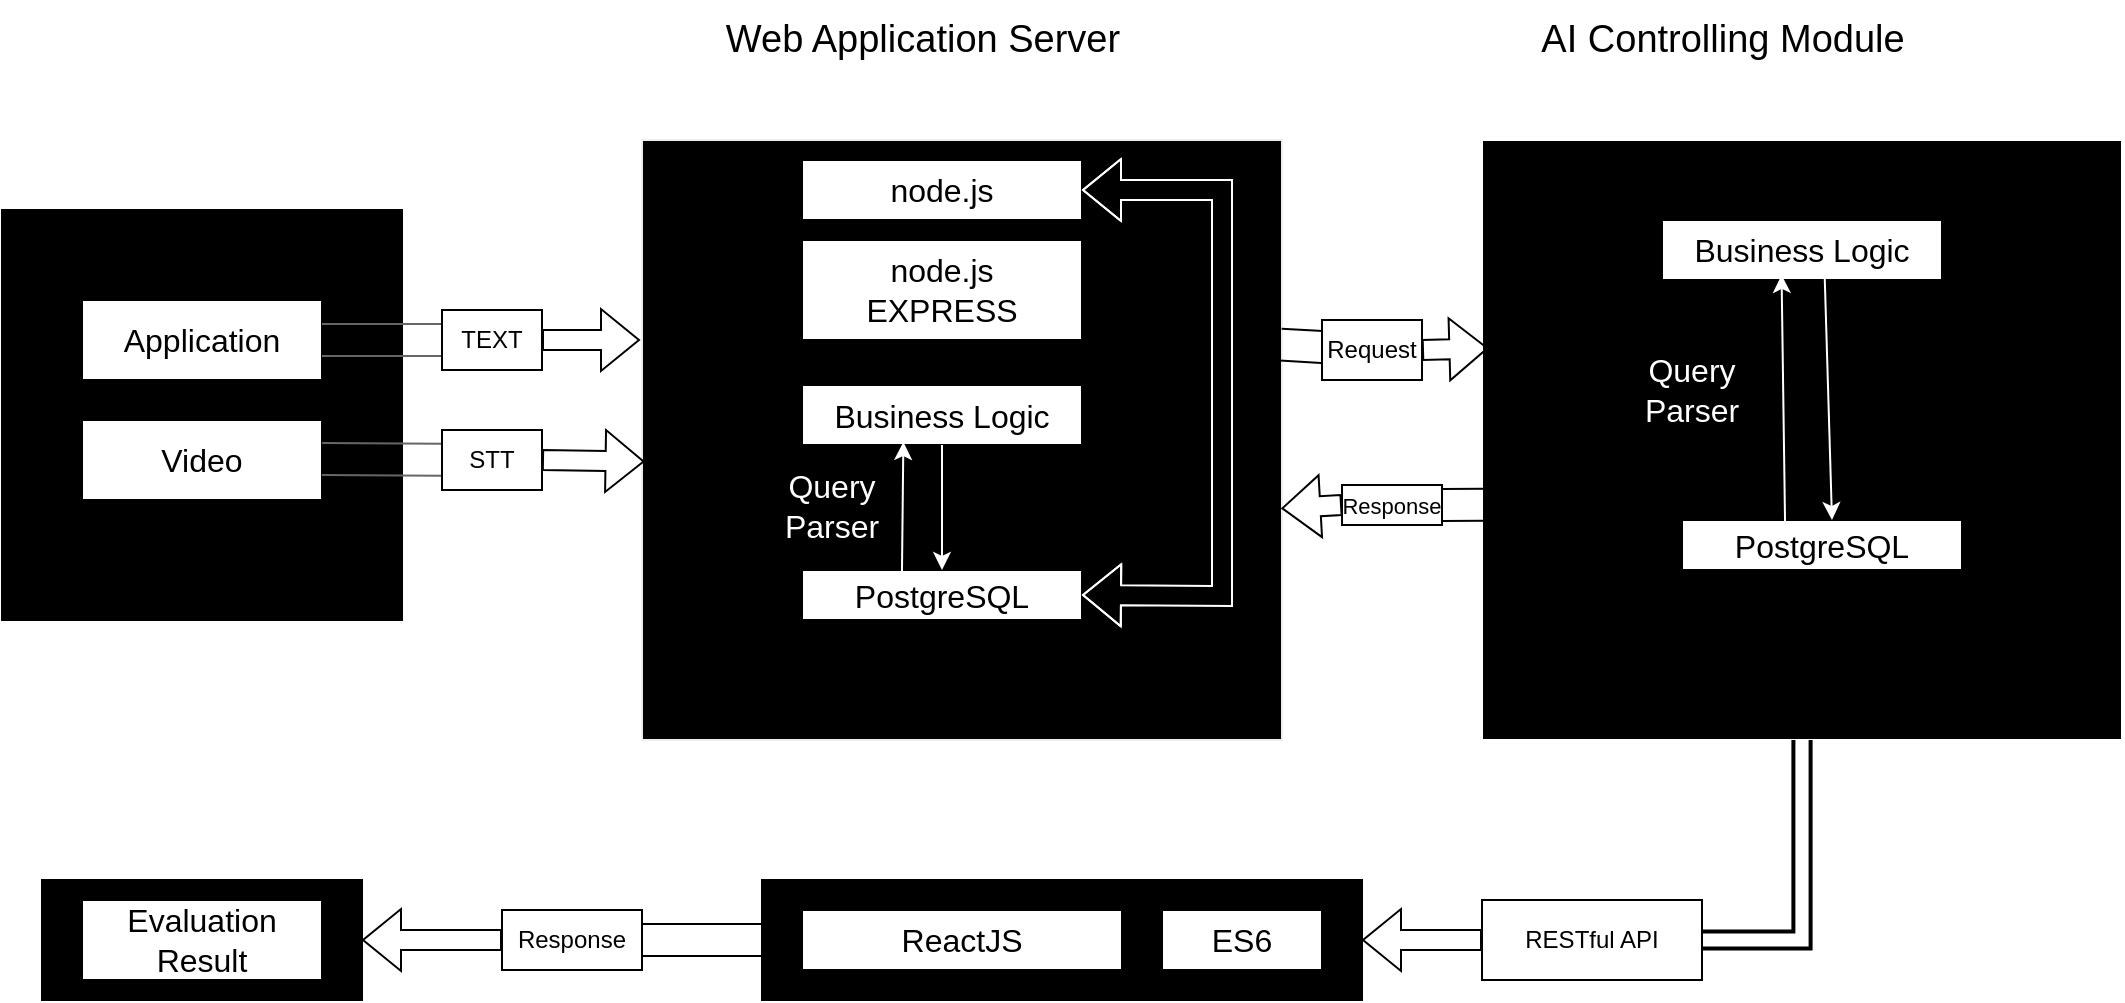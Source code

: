 <mxfile version="24.9.0">
  <diagram name="Page-1" id="RyNartmelsD03x8TCjLp">
    <mxGraphModel dx="1221" dy="765" grid="1" gridSize="10" guides="1" tooltips="1" connect="1" arrows="1" fold="1" page="1" pageScale="1" pageWidth="1100" pageHeight="850" background="#ffffff" math="0" shadow="0">
      <root>
        <mxCell id="0" />
        <mxCell id="1" parent="0" />
        <mxCell id="lgbUiLvbumEGeiSwcch6-1" value="" style="rounded=0;whiteSpace=wrap;html=1;fillColor=#000000;strokeColor=#ededed;" parent="1" vertex="1">
          <mxGeometry x="340" y="210" width="320" height="300" as="geometry" />
        </mxCell>
        <mxCell id="lgbUiLvbumEGeiSwcch6-2" value="&lt;font style=&quot;font-size: 19px;&quot;&gt;Web Application Server&lt;/font&gt;" style="text;html=1;align=center;verticalAlign=middle;resizable=0;points=[];autosize=1;strokeColor=none;fillColor=none;" parent="1" vertex="1">
          <mxGeometry x="370" y="140" width="220" height="40" as="geometry" />
        </mxCell>
        <mxCell id="lgbUiLvbumEGeiSwcch6-5" value="" style="rounded=0;whiteSpace=wrap;html=1;fillColor=#000000;" parent="1" vertex="1">
          <mxGeometry x="20" y="245" width="200" height="205" as="geometry" />
        </mxCell>
        <mxCell id="lgbUiLvbumEGeiSwcch6-6" value="&lt;font style=&quot;font-size: 16px;&quot;&gt;Application&lt;/font&gt;" style="rounded=0;whiteSpace=wrap;html=1;" parent="1" vertex="1">
          <mxGeometry x="60" y="290" width="120" height="40" as="geometry" />
        </mxCell>
        <mxCell id="lgbUiLvbumEGeiSwcch6-7" value="&lt;font style=&quot;font-size: 16px;&quot;&gt;Video&lt;/font&gt;" style="rounded=0;whiteSpace=wrap;html=1;" parent="1" vertex="1">
          <mxGeometry x="60" y="350" width="120" height="40" as="geometry" />
        </mxCell>
        <mxCell id="lgbUiLvbumEGeiSwcch6-18" value="" style="shape=link;html=1;rounded=0;width=16;fillColor=#f5f5f5;strokeColor=#666666;" parent="1" target="lgbUiLvbumEGeiSwcch6-22" edge="1">
          <mxGeometry width="100" relative="1" as="geometry">
            <mxPoint x="180" y="369.5" as="sourcePoint" />
            <mxPoint x="240" y="370" as="targetPoint" />
          </mxGeometry>
        </mxCell>
        <mxCell id="lgbUiLvbumEGeiSwcch6-22" value="STT" style="rounded=0;whiteSpace=wrap;html=1;" parent="1" vertex="1">
          <mxGeometry x="240" y="355" width="50" height="30" as="geometry" />
        </mxCell>
        <mxCell id="lgbUiLvbumEGeiSwcch6-23" value="" style="shape=flexArrow;endArrow=classic;html=1;rounded=0;exitX=1;exitY=0.5;exitDx=0;exitDy=0;entryX=0.004;entryY=0.536;entryDx=0;entryDy=0;entryPerimeter=0;" parent="1" source="lgbUiLvbumEGeiSwcch6-22" target="lgbUiLvbumEGeiSwcch6-1" edge="1">
          <mxGeometry width="50" height="50" relative="1" as="geometry">
            <mxPoint x="180" y="420" as="sourcePoint" />
            <mxPoint x="230" y="370" as="targetPoint" />
          </mxGeometry>
        </mxCell>
        <mxCell id="lgbUiLvbumEGeiSwcch6-26" value="" style="shape=link;html=1;rounded=0;width=16;entryX=0;entryY=0.5;entryDx=0;entryDy=0;exitX=1;exitY=0.5;exitDx=0;exitDy=0;fillColor=#f5f5f5;gradientColor=#b3b3b3;strokeColor=#666666;" parent="1" source="lgbUiLvbumEGeiSwcch6-6" target="lgbUiLvbumEGeiSwcch6-27" edge="1">
          <mxGeometry width="100" relative="1" as="geometry">
            <mxPoint x="180" y="320" as="sourcePoint" />
            <mxPoint x="239.899" y="260.5" as="targetPoint" />
          </mxGeometry>
        </mxCell>
        <mxCell id="lgbUiLvbumEGeiSwcch6-27" value="TEXT" style="rounded=0;whiteSpace=wrap;html=1;" parent="1" vertex="1">
          <mxGeometry x="240" y="295" width="50" height="30" as="geometry" />
        </mxCell>
        <mxCell id="lgbUiLvbumEGeiSwcch6-28" value="" style="shape=flexArrow;endArrow=classic;html=1;rounded=0;exitX=1;exitY=0.5;exitDx=0;exitDy=0;" parent="1" source="lgbUiLvbumEGeiSwcch6-27" edge="1">
          <mxGeometry width="50" height="50" relative="1" as="geometry">
            <mxPoint x="190" y="430" as="sourcePoint" />
            <mxPoint x="339" y="310" as="targetPoint" />
          </mxGeometry>
        </mxCell>
        <mxCell id="lgbUiLvbumEGeiSwcch6-29" value="" style="rounded=0;whiteSpace=wrap;html=1;fillColor=#000000;strokeColor=#FFFFFF;" parent="1" vertex="1">
          <mxGeometry x="760" y="210" width="320" height="300" as="geometry" />
        </mxCell>
        <mxCell id="lgbUiLvbumEGeiSwcch6-30" value="&lt;font style=&quot;font-size: 19px;&quot;&gt;AI Controlling Module&lt;/font&gt;" style="text;html=1;align=center;verticalAlign=middle;resizable=0;points=[];autosize=1;strokeColor=none;fillColor=none;" parent="1" vertex="1">
          <mxGeometry x="775" y="140" width="210" height="40" as="geometry" />
        </mxCell>
        <mxCell id="lgbUiLvbumEGeiSwcch6-31" value="&lt;font style=&quot;font-size: 16px;&quot;&gt;node.js&lt;/font&gt;" style="rounded=0;whiteSpace=wrap;html=1;" parent="1" vertex="1">
          <mxGeometry x="420" y="220" width="140" height="30" as="geometry" />
        </mxCell>
        <mxCell id="lgbUiLvbumEGeiSwcch6-32" value="&lt;font style=&quot;font-size: 16px;&quot;&gt;node.js&lt;/font&gt;&lt;div&gt;&lt;font style=&quot;font-size: 16px;&quot;&gt;EXPRESS&lt;/font&gt;&lt;/div&gt;" style="rounded=0;whiteSpace=wrap;html=1;" parent="1" vertex="1">
          <mxGeometry x="420" y="260" width="140" height="50" as="geometry" />
        </mxCell>
        <mxCell id="lgbUiLvbumEGeiSwcch6-33" value="&lt;span style=&quot;font-size: 16px;&quot;&gt;Business Logic&lt;/span&gt;" style="rounded=0;whiteSpace=wrap;html=1;" parent="1" vertex="1">
          <mxGeometry x="420" y="332.5" width="140" height="30" as="geometry" />
        </mxCell>
        <mxCell id="lgbUiLvbumEGeiSwcch6-45" value="" style="edgeStyle=orthogonalEdgeStyle;rounded=0;orthogonalLoop=1;jettySize=auto;html=1;" parent="1" source="lgbUiLvbumEGeiSwcch6-34" target="lgbUiLvbumEGeiSwcch6-33" edge="1">
          <mxGeometry relative="1" as="geometry" />
        </mxCell>
        <mxCell id="lgbUiLvbumEGeiSwcch6-34" value="&lt;span style=&quot;font-size: 16px;&quot;&gt;PostgreSQL&lt;/span&gt;" style="rounded=0;whiteSpace=wrap;html=1;" parent="1" vertex="1">
          <mxGeometry x="420" y="425" width="140" height="25" as="geometry" />
        </mxCell>
        <mxCell id="lgbUiLvbumEGeiSwcch6-37" value="" style="shape=flexArrow;endArrow=classic;startArrow=classic;html=1;rounded=0;strokeColor=#FFFFFF;entryX=1;entryY=0.5;entryDx=0;entryDy=0;exitX=1;exitY=0.5;exitDx=0;exitDy=0;" parent="1" source="lgbUiLvbumEGeiSwcch6-34" target="lgbUiLvbumEGeiSwcch6-31" edge="1">
          <mxGeometry width="100" height="100" relative="1" as="geometry">
            <mxPoint x="550" y="410" as="sourcePoint" />
            <mxPoint x="650" y="310" as="targetPoint" />
            <Array as="points">
              <mxPoint x="630" y="438" />
              <mxPoint x="630" y="235" />
            </Array>
          </mxGeometry>
        </mxCell>
        <mxCell id="lgbUiLvbumEGeiSwcch6-39" value="" style="shape=link;html=1;rounded=0;width=16;exitX=0.998;exitY=0.341;exitDx=0;exitDy=0;exitPerimeter=0;" parent="1" source="lgbUiLvbumEGeiSwcch6-1" target="lgbUiLvbumEGeiSwcch6-40" edge="1">
          <mxGeometry width="100" relative="1" as="geometry">
            <mxPoint x="670.952" y="360" as="sourcePoint" />
            <mxPoint x="250" y="380" as="targetPoint" />
            <Array as="points" />
          </mxGeometry>
        </mxCell>
        <mxCell id="lgbUiLvbumEGeiSwcch6-40" value="&lt;span style=&quot;background-color: rgb(255, 255, 255);&quot;&gt;Request&lt;/span&gt;" style="rounded=0;whiteSpace=wrap;html=1;strokeColor=#000000;" parent="1" vertex="1">
          <mxGeometry x="680" y="300" width="50" height="30" as="geometry" />
        </mxCell>
        <mxCell id="lgbUiLvbumEGeiSwcch6-41" value="" style="shape=flexArrow;endArrow=classic;html=1;rounded=0;exitX=1;exitY=0.5;exitDx=0;exitDy=0;entryX=0.01;entryY=0.347;entryDx=0;entryDy=0;entryPerimeter=0;" parent="1" source="lgbUiLvbumEGeiSwcch6-40" target="lgbUiLvbumEGeiSwcch6-29" edge="1">
          <mxGeometry width="50" height="50" relative="1" as="geometry">
            <mxPoint x="190" y="430" as="sourcePoint" />
            <mxPoint x="790" y="340" as="targetPoint" />
          </mxGeometry>
        </mxCell>
        <mxCell id="lgbUiLvbumEGeiSwcch6-42" value="&lt;font style=&quot;font-size: 16px;&quot;&gt;Business Logic&lt;/font&gt;" style="rounded=0;whiteSpace=wrap;html=1;" parent="1" vertex="1">
          <mxGeometry x="850" y="250" width="140" height="30" as="geometry" />
        </mxCell>
        <mxCell id="lgbUiLvbumEGeiSwcch6-43" value="" style="endArrow=classic;html=1;rounded=0;strokeColor=#FFFFFF;exitX=0.357;exitY=0.059;exitDx=0;exitDy=0;exitPerimeter=0;entryX=0.362;entryY=0.95;entryDx=0;entryDy=0;entryPerimeter=0;" parent="1" source="lgbUiLvbumEGeiSwcch6-34" target="lgbUiLvbumEGeiSwcch6-33" edge="1">
          <mxGeometry width="50" height="50" relative="1" as="geometry">
            <mxPoint x="420" y="425" as="sourcePoint" />
            <mxPoint x="470" y="375" as="targetPoint" />
          </mxGeometry>
        </mxCell>
        <mxCell id="lgbUiLvbumEGeiSwcch6-44" value="" style="endArrow=classic;html=1;rounded=0;strokeColor=#FFFFFF;exitX=0.5;exitY=1;exitDx=0;exitDy=0;entryX=0.5;entryY=0;entryDx=0;entryDy=0;" parent="1" source="lgbUiLvbumEGeiSwcch6-33" target="lgbUiLvbumEGeiSwcch6-34" edge="1">
          <mxGeometry width="50" height="50" relative="1" as="geometry">
            <mxPoint x="480" y="436" as="sourcePoint" />
            <mxPoint x="480" y="385" as="targetPoint" />
          </mxGeometry>
        </mxCell>
        <mxCell id="lgbUiLvbumEGeiSwcch6-46" value="&lt;span style=&quot;font-size: 16px;&quot;&gt;PostgreSQL&lt;/span&gt;" style="rounded=0;whiteSpace=wrap;html=1;" parent="1" vertex="1">
          <mxGeometry x="860" y="400" width="140" height="25" as="geometry" />
        </mxCell>
        <mxCell id="lgbUiLvbumEGeiSwcch6-47" value="" style="endArrow=classic;html=1;rounded=0;strokeColor=#FFFFFF;entryX=0.427;entryY=0.915;entryDx=0;entryDy=0;entryPerimeter=0;exitX=0.368;exitY=0.027;exitDx=0;exitDy=0;exitPerimeter=0;" parent="1" source="lgbUiLvbumEGeiSwcch6-46" target="lgbUiLvbumEGeiSwcch6-42" edge="1">
          <mxGeometry width="50" height="50" relative="1" as="geometry">
            <mxPoint x="900" y="400" as="sourcePoint" />
            <mxPoint x="480" y="385" as="targetPoint" />
            <Array as="points" />
          </mxGeometry>
        </mxCell>
        <mxCell id="lgbUiLvbumEGeiSwcch6-49" value="" style="endArrow=classic;html=1;rounded=0;strokeColor=#FFFFFF;exitX=0.581;exitY=0.931;exitDx=0;exitDy=0;exitPerimeter=0;" parent="1" source="lgbUiLvbumEGeiSwcch6-42" edge="1">
          <mxGeometry width="50" height="50" relative="1" as="geometry">
            <mxPoint x="910" y="410" as="sourcePoint" />
            <mxPoint x="935" y="400" as="targetPoint" />
            <Array as="points" />
          </mxGeometry>
        </mxCell>
        <mxCell id="lgbUiLvbumEGeiSwcch6-50" value="&lt;font color=&quot;#ffffff&quot; style=&quot;font-size: 16px;&quot;&gt;Query Parser&lt;/font&gt;" style="rounded=0;whiteSpace=wrap;html=1;fillColor=#000000;" parent="1" vertex="1">
          <mxGeometry x="830" y="315" width="70" height="40" as="geometry" />
        </mxCell>
        <mxCell id="lgbUiLvbumEGeiSwcch6-51" value="&lt;font color=&quot;#ffffff&quot; style=&quot;font-size: 16px;&quot;&gt;Query Parser&lt;/font&gt;" style="rounded=0;whiteSpace=wrap;html=1;fillColor=#000000;" parent="1" vertex="1">
          <mxGeometry x="410" y="370" width="50" height="45" as="geometry" />
        </mxCell>
        <mxCell id="lgbUiLvbumEGeiSwcch6-53" value="" style="shape=link;html=1;rounded=0;entryX=0.5;entryY=1;entryDx=0;entryDy=0;exitX=1;exitY=0.5;exitDx=0;exitDy=0;strokeWidth=2;width=7.6;" parent="1" source="lgbUiLvbumEGeiSwcch6-54" target="lgbUiLvbumEGeiSwcch6-29" edge="1">
          <mxGeometry width="100" relative="1" as="geometry">
            <mxPoint x="920" y="630" as="sourcePoint" />
            <mxPoint x="760" y="450" as="targetPoint" />
            <Array as="points">
              <mxPoint x="920" y="610" />
            </Array>
          </mxGeometry>
        </mxCell>
        <mxCell id="lgbUiLvbumEGeiSwcch6-54" value="RESTful API" style="rounded=0;whiteSpace=wrap;html=1;" parent="1" vertex="1">
          <mxGeometry x="760" y="590" width="110" height="40" as="geometry" />
        </mxCell>
        <mxCell id="lgbUiLvbumEGeiSwcch6-55" value="" style="shape=flexArrow;endArrow=classic;html=1;rounded=0;exitX=0;exitY=0.5;exitDx=0;exitDy=0;entryX=1;entryY=0.5;entryDx=0;entryDy=0;" parent="1" source="lgbUiLvbumEGeiSwcch6-54" target="lgbUiLvbumEGeiSwcch6-56" edge="1">
          <mxGeometry width="50" height="50" relative="1" as="geometry">
            <mxPoint x="800" y="550" as="sourcePoint" />
            <mxPoint x="710" y="590" as="targetPoint" />
          </mxGeometry>
        </mxCell>
        <mxCell id="lgbUiLvbumEGeiSwcch6-56" value="" style="rounded=0;whiteSpace=wrap;html=1;fillColor=#000000;" parent="1" vertex="1">
          <mxGeometry x="400" y="580" width="300" height="60" as="geometry" />
        </mxCell>
        <mxCell id="lgbUiLvbumEGeiSwcch6-57" value="&lt;font style=&quot;font-size: 16px;&quot;&gt;ReactJS&lt;/font&gt;" style="rounded=0;whiteSpace=wrap;html=1;" parent="1" vertex="1">
          <mxGeometry x="420" y="595" width="160" height="30" as="geometry" />
        </mxCell>
        <mxCell id="lgbUiLvbumEGeiSwcch6-59" value="&lt;font style=&quot;font-size: 16px;&quot;&gt;ES6&lt;/font&gt;" style="rounded=0;whiteSpace=wrap;html=1;" parent="1" vertex="1">
          <mxGeometry x="600" y="595" width="80" height="30" as="geometry" />
        </mxCell>
        <mxCell id="lgbUiLvbumEGeiSwcch6-60" value="" style="shape=link;html=1;rounded=0;width=16;exitX=0;exitY=0.5;exitDx=0;exitDy=0;" parent="1" source="lgbUiLvbumEGeiSwcch6-56" target="lgbUiLvbumEGeiSwcch6-61" edge="1">
          <mxGeometry width="100" relative="1" as="geometry">
            <mxPoint x="360" y="595" as="sourcePoint" />
            <mxPoint x="244.5" y="595" as="targetPoint" />
          </mxGeometry>
        </mxCell>
        <mxCell id="lgbUiLvbumEGeiSwcch6-61" value="Response" style="rounded=0;whiteSpace=wrap;html=1;" parent="1" vertex="1">
          <mxGeometry x="270" y="595" width="70" height="30" as="geometry" />
        </mxCell>
        <mxCell id="lgbUiLvbumEGeiSwcch6-62" value="" style="shape=flexArrow;endArrow=classic;html=1;rounded=0;exitX=0;exitY=0.5;exitDx=0;exitDy=0;" parent="1" source="lgbUiLvbumEGeiSwcch6-61" edge="1">
          <mxGeometry width="50" height="50" relative="1" as="geometry">
            <mxPoint x="184.5" y="645" as="sourcePoint" />
            <mxPoint x="200" y="610" as="targetPoint" />
          </mxGeometry>
        </mxCell>
        <mxCell id="lgbUiLvbumEGeiSwcch6-63" value="" style="rounded=0;whiteSpace=wrap;html=1;fillColor=#000000;" parent="1" vertex="1">
          <mxGeometry x="40" y="580" width="160" height="60" as="geometry" />
        </mxCell>
        <mxCell id="lgbUiLvbumEGeiSwcch6-64" value="&lt;font style=&quot;font-size: 16px;&quot;&gt;Evaluation Result&lt;/font&gt;" style="rounded=0;whiteSpace=wrap;html=1;" parent="1" vertex="1">
          <mxGeometry x="60" y="590" width="120" height="40" as="geometry" />
        </mxCell>
        <mxCell id="KssuYVeqC1otsnGi0ZBj-1" value="" style="shape=link;html=1;rounded=0;width=16;exitX=0.002;exitY=0.608;exitDx=0;exitDy=0;exitPerimeter=0;" parent="1" source="lgbUiLvbumEGeiSwcch6-29" target="KssuYVeqC1otsnGi0ZBj-2" edge="1">
          <mxGeometry width="100" relative="1" as="geometry">
            <mxPoint x="840" y="550" as="sourcePoint" />
            <mxPoint x="704.5" y="530" as="targetPoint" />
          </mxGeometry>
        </mxCell>
        <mxCell id="KssuYVeqC1otsnGi0ZBj-2" value="&lt;font style=&quot;font-size: 11px;&quot;&gt;Response&lt;/font&gt;" style="rounded=0;whiteSpace=wrap;html=1;" parent="1" vertex="1">
          <mxGeometry x="690" y="382.5" width="50" height="20" as="geometry" />
        </mxCell>
        <mxCell id="KssuYVeqC1otsnGi0ZBj-3" value="" style="shape=flexArrow;endArrow=classic;html=1;rounded=0;exitX=0;exitY=0.5;exitDx=0;exitDy=0;entryX=0.999;entryY=0.614;entryDx=0;entryDy=0;entryPerimeter=0;" parent="1" source="KssuYVeqC1otsnGi0ZBj-2" target="lgbUiLvbumEGeiSwcch6-1" edge="1">
          <mxGeometry width="50" height="50" relative="1" as="geometry">
            <mxPoint x="644.5" y="580" as="sourcePoint" />
            <mxPoint x="660" y="545" as="targetPoint" />
          </mxGeometry>
        </mxCell>
      </root>
    </mxGraphModel>
  </diagram>
</mxfile>
